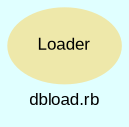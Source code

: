 digraph TopLevel {
    compound = true
    bgcolor = lightcyan1
    fontname = Arial
    fontsize = 8
    label = "dbload.rb"
    node [
        fontname = Arial,
        fontsize = 8,
        color = black
    ]

    Loader [
        fontcolor = black,
        URL = "classes/Loader.html",
        shape = ellipse,
        color = palegoldenrod,
        style = filled,
        label = "Loader"
    ]

}

